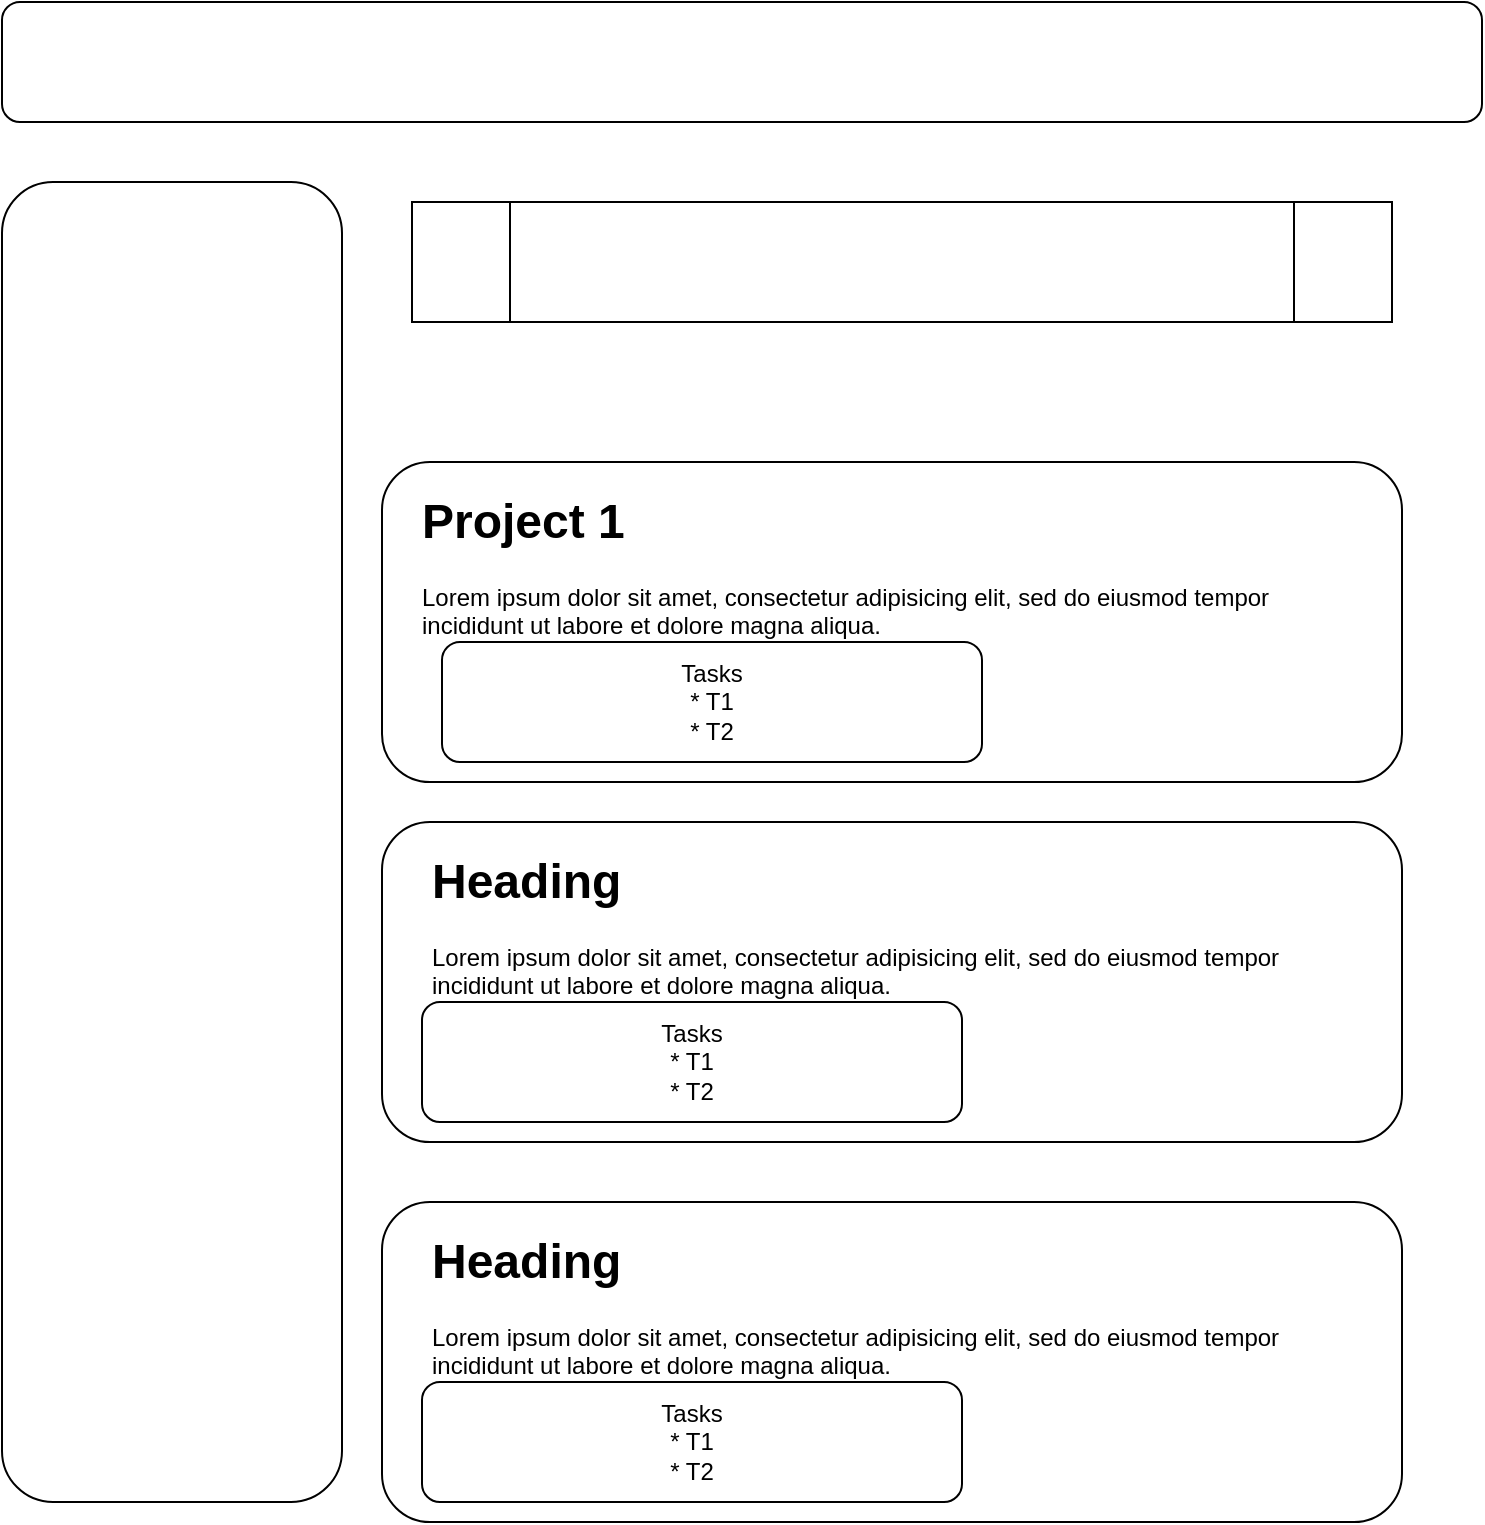 <mxfile>
    <diagram id="PTNzAKhGZ3TNOoIh6ZDY" name="Page-1">
        <mxGraphModel dx="1312" dy="1478" grid="1" gridSize="10" guides="1" tooltips="1" connect="1" arrows="1" fold="1" page="1" pageScale="1" pageWidth="850" pageHeight="1100" math="0" shadow="0">
            <root>
                <mxCell id="0"/>
                <mxCell id="1" parent="0"/>
                <mxCell id="2" value="" style="rounded=1;whiteSpace=wrap;html=1;" vertex="1" parent="1">
                    <mxGeometry x="60" y="20" width="170" height="660" as="geometry"/>
                </mxCell>
                <mxCell id="3" value="" style="rounded=1;whiteSpace=wrap;html=1;" vertex="1" parent="1">
                    <mxGeometry x="250" y="160" width="510" height="160" as="geometry"/>
                </mxCell>
                <mxCell id="4" value="&lt;h1&gt;Project 1&lt;/h1&gt;&lt;p&gt;Lorem ipsum dolor sit amet, consectetur adipisicing elit, sed do eiusmod tempor incididunt ut labore et dolore magna aliqua.&lt;/p&gt;" style="text;html=1;strokeColor=none;fillColor=none;spacing=5;spacingTop=-20;whiteSpace=wrap;overflow=hidden;rounded=0;" vertex="1" parent="1">
                    <mxGeometry x="265" y="170" width="480" height="90" as="geometry"/>
                </mxCell>
                <mxCell id="5" value="Tasks&lt;br&gt;* T1&lt;br&gt;* T2" style="rounded=1;whiteSpace=wrap;html=1;" vertex="1" parent="1">
                    <mxGeometry x="280" y="250" width="270" height="60" as="geometry"/>
                </mxCell>
                <mxCell id="6" value="" style="rounded=1;whiteSpace=wrap;html=1;" vertex="1" parent="1">
                    <mxGeometry x="250" y="340" width="510" height="160" as="geometry"/>
                </mxCell>
                <mxCell id="7" value="&lt;h1&gt;Heading&lt;/h1&gt;&lt;p&gt;Lorem ipsum dolor sit amet, consectetur adipisicing elit, sed do eiusmod tempor incididunt ut labore et dolore magna aliqua.&lt;/p&gt;" style="text;html=1;strokeColor=none;fillColor=none;spacing=5;spacingTop=-20;whiteSpace=wrap;overflow=hidden;rounded=0;" vertex="1" parent="1">
                    <mxGeometry x="270" y="350" width="480" height="90" as="geometry"/>
                </mxCell>
                <mxCell id="8" value="Tasks&lt;br&gt;* T1&lt;br&gt;* T2" style="rounded=1;whiteSpace=wrap;html=1;" vertex="1" parent="1">
                    <mxGeometry x="270" y="430" width="270" height="60" as="geometry"/>
                </mxCell>
                <mxCell id="9" value="" style="rounded=1;whiteSpace=wrap;html=1;" vertex="1" parent="1">
                    <mxGeometry x="250" y="530" width="510" height="160" as="geometry"/>
                </mxCell>
                <mxCell id="10" value="&lt;h1&gt;Heading&lt;/h1&gt;&lt;p&gt;Lorem ipsum dolor sit amet, consectetur adipisicing elit, sed do eiusmod tempor incididunt ut labore et dolore magna aliqua.&lt;/p&gt;" style="text;html=1;strokeColor=none;fillColor=none;spacing=5;spacingTop=-20;whiteSpace=wrap;overflow=hidden;rounded=0;" vertex="1" parent="1">
                    <mxGeometry x="270" y="540" width="480" height="90" as="geometry"/>
                </mxCell>
                <mxCell id="11" value="Tasks&lt;br&gt;* T1&lt;br&gt;* T2" style="rounded=1;whiteSpace=wrap;html=1;" vertex="1" parent="1">
                    <mxGeometry x="270" y="620" width="270" height="60" as="geometry"/>
                </mxCell>
                <mxCell id="12" value="" style="shape=process;whiteSpace=wrap;html=1;backgroundOutline=1;" vertex="1" parent="1">
                    <mxGeometry x="265" y="30" width="490" height="60" as="geometry"/>
                </mxCell>
                <mxCell id="13" value="" style="rounded=1;whiteSpace=wrap;html=1;" vertex="1" parent="1">
                    <mxGeometry x="60" y="-70" width="740" height="60" as="geometry"/>
                </mxCell>
            </root>
        </mxGraphModel>
    </diagram>
</mxfile>
